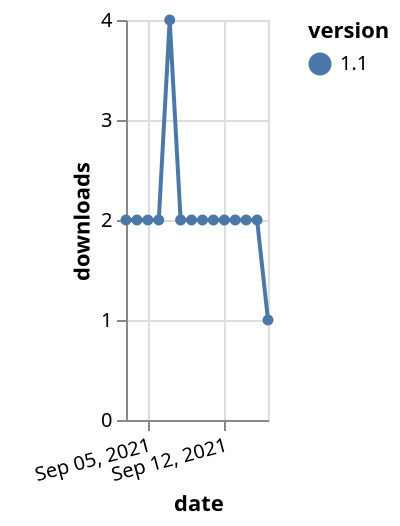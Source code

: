 {"$schema": "https://vega.github.io/schema/vega-lite/v5.json", "description": "A simple bar chart with embedded data.", "data": {"values": [{"date": "2021-09-03", "total": 1238, "delta": 2, "version": "1.1"}, {"date": "2021-09-04", "total": 1240, "delta": 2, "version": "1.1"}, {"date": "2021-09-05", "total": 1242, "delta": 2, "version": "1.1"}, {"date": "2021-09-06", "total": 1244, "delta": 2, "version": "1.1"}, {"date": "2021-09-07", "total": 1248, "delta": 4, "version": "1.1"}, {"date": "2021-09-08", "total": 1250, "delta": 2, "version": "1.1"}, {"date": "2021-09-09", "total": 1252, "delta": 2, "version": "1.1"}, {"date": "2021-09-10", "total": 1254, "delta": 2, "version": "1.1"}, {"date": "2021-09-11", "total": 1256, "delta": 2, "version": "1.1"}, {"date": "2021-09-12", "total": 1258, "delta": 2, "version": "1.1"}, {"date": "2021-09-13", "total": 1260, "delta": 2, "version": "1.1"}, {"date": "2021-09-14", "total": 1262, "delta": 2, "version": "1.1"}, {"date": "2021-09-15", "total": 1264, "delta": 2, "version": "1.1"}, {"date": "2021-09-16", "total": 1265, "delta": 1, "version": "1.1"}]}, "width": "container", "mark": {"type": "line", "point": {"filled": true}}, "encoding": {"x": {"field": "date", "type": "temporal", "timeUnit": "yearmonthdate", "title": "date", "axis": {"labelAngle": -15}}, "y": {"field": "delta", "type": "quantitative", "title": "downloads"}, "color": {"field": "version", "type": "nominal"}, "tooltip": {"field": "delta"}}}